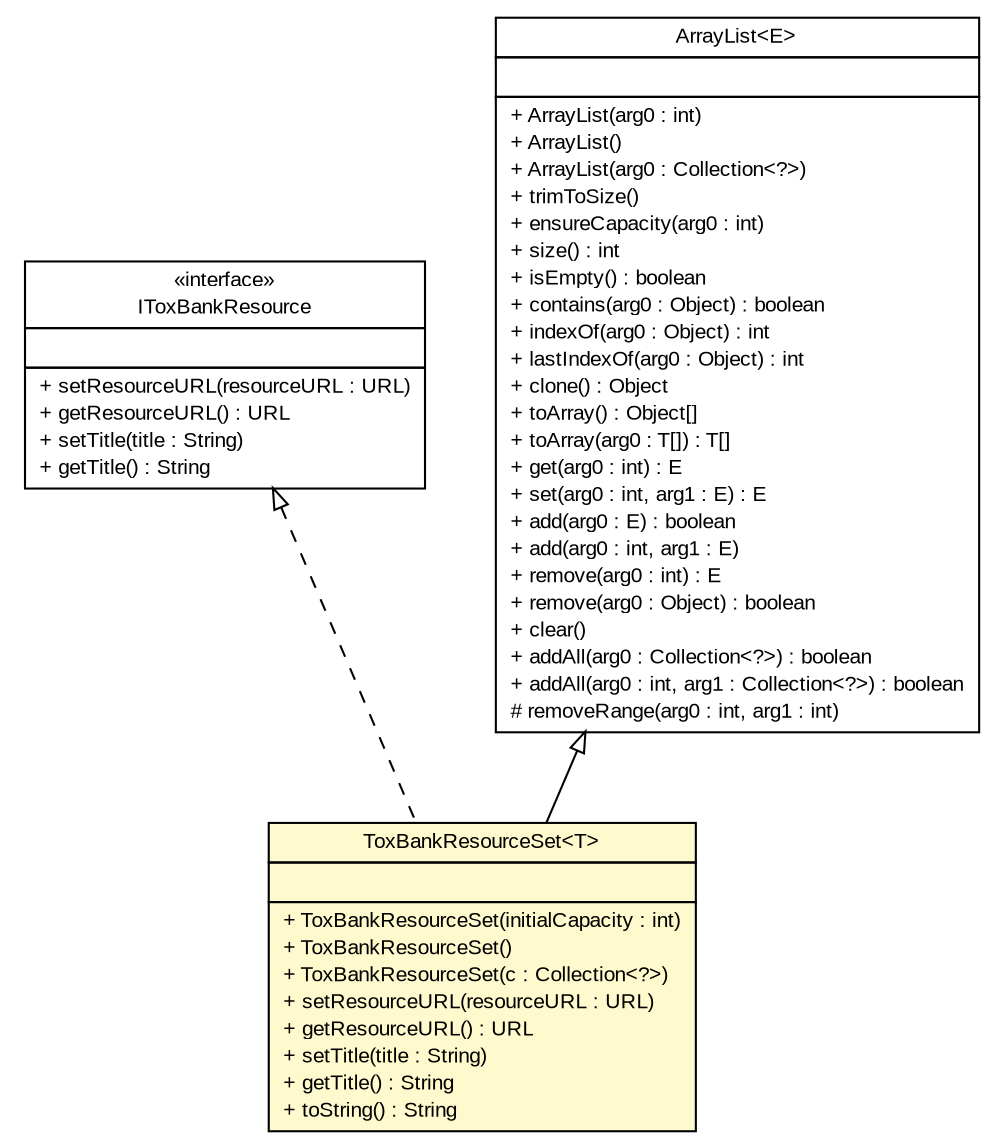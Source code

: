#!/usr/local/bin/dot
#
# Class diagram 
# Generated by UmlGraph version 4.6 (http://www.spinellis.gr/sw/umlgraph)
#

digraph G {
	edge [fontname="arial",fontsize=10,labelfontname="arial",labelfontsize=10];
	node [fontname="arial",fontsize=10,shape=plaintext];
	// net.toxbank.client.resource.ToxBankResourceSet<T>
	c587 [label=<<table border="0" cellborder="1" cellspacing="0" cellpadding="2" port="p" bgcolor="lemonChiffon" href="./ToxBankResourceSet.html">
		<tr><td><table border="0" cellspacing="0" cellpadding="1">
			<tr><td> ToxBankResourceSet&lt;T&gt; </td></tr>
		</table></td></tr>
		<tr><td><table border="0" cellspacing="0" cellpadding="1">
			<tr><td align="left">  </td></tr>
		</table></td></tr>
		<tr><td><table border="0" cellspacing="0" cellpadding="1">
			<tr><td align="left"> + ToxBankResourceSet(initialCapacity : int) </td></tr>
			<tr><td align="left"> + ToxBankResourceSet() </td></tr>
			<tr><td align="left"> + ToxBankResourceSet(c : Collection&lt;?&gt;) </td></tr>
			<tr><td align="left"> + setResourceURL(resourceURL : URL) </td></tr>
			<tr><td align="left"> + getResourceURL() : URL </td></tr>
			<tr><td align="left"> + setTitle(title : String) </td></tr>
			<tr><td align="left"> + getTitle() : String </td></tr>
			<tr><td align="left"> + toString() : String </td></tr>
		</table></td></tr>
		</table>>, fontname="arial", fontcolor="black", fontsize=10.0];
	// net.toxbank.client.resource.IToxBankResource
	c594 [label=<<table border="0" cellborder="1" cellspacing="0" cellpadding="2" port="p" href="./IToxBankResource.html">
		<tr><td><table border="0" cellspacing="0" cellpadding="1">
			<tr><td> &laquo;interface&raquo; </td></tr>
			<tr><td> IToxBankResource </td></tr>
		</table></td></tr>
		<tr><td><table border="0" cellspacing="0" cellpadding="1">
			<tr><td align="left">  </td></tr>
		</table></td></tr>
		<tr><td><table border="0" cellspacing="0" cellpadding="1">
			<tr><td align="left"> + setResourceURL(resourceURL : URL) </td></tr>
			<tr><td align="left"> + getResourceURL() : URL </td></tr>
			<tr><td align="left"> + setTitle(title : String) </td></tr>
			<tr><td align="left"> + getTitle() : String </td></tr>
		</table></td></tr>
		</table>>, fontname="arial", fontcolor="black", fontsize=10.0];
	//net.toxbank.client.resource.ToxBankResourceSet<T> extends java.util.ArrayList<T>
	c606:p -> c587:p [dir=back,arrowtail=empty];
	//net.toxbank.client.resource.ToxBankResourceSet<T> implements net.toxbank.client.resource.IToxBankResource
	c594:p -> c587:p [dir=back,arrowtail=empty,style=dashed];
	// java.util.ArrayList<E>
	c606 [label=<<table border="0" cellborder="1" cellspacing="0" cellpadding="2" port="p" href="http://java.sun.com/javase/6/docs/api/java/util/ArrayList.html">
		<tr><td><table border="0" cellspacing="0" cellpadding="1">
			<tr><td> ArrayList&lt;E&gt; </td></tr>
		</table></td></tr>
		<tr><td><table border="0" cellspacing="0" cellpadding="1">
			<tr><td align="left">  </td></tr>
		</table></td></tr>
		<tr><td><table border="0" cellspacing="0" cellpadding="1">
			<tr><td align="left"> + ArrayList(arg0 : int) </td></tr>
			<tr><td align="left"> + ArrayList() </td></tr>
			<tr><td align="left"> + ArrayList(arg0 : Collection&lt;?&gt;) </td></tr>
			<tr><td align="left"> + trimToSize() </td></tr>
			<tr><td align="left"> + ensureCapacity(arg0 : int) </td></tr>
			<tr><td align="left"> + size() : int </td></tr>
			<tr><td align="left"> + isEmpty() : boolean </td></tr>
			<tr><td align="left"> + contains(arg0 : Object) : boolean </td></tr>
			<tr><td align="left"> + indexOf(arg0 : Object) : int </td></tr>
			<tr><td align="left"> + lastIndexOf(arg0 : Object) : int </td></tr>
			<tr><td align="left"> + clone() : Object </td></tr>
			<tr><td align="left"> + toArray() : Object[] </td></tr>
			<tr><td align="left"> + toArray(arg0 : T[]) : T[] </td></tr>
			<tr><td align="left"> + get(arg0 : int) : E </td></tr>
			<tr><td align="left"> + set(arg0 : int, arg1 : E) : E </td></tr>
			<tr><td align="left"> + add(arg0 : E) : boolean </td></tr>
			<tr><td align="left"> + add(arg0 : int, arg1 : E) </td></tr>
			<tr><td align="left"> + remove(arg0 : int) : E </td></tr>
			<tr><td align="left"> + remove(arg0 : Object) : boolean </td></tr>
			<tr><td align="left"> + clear() </td></tr>
			<tr><td align="left"> + addAll(arg0 : Collection&lt;?&gt;) : boolean </td></tr>
			<tr><td align="left"> + addAll(arg0 : int, arg1 : Collection&lt;?&gt;) : boolean </td></tr>
			<tr><td align="left"> # removeRange(arg0 : int, arg1 : int) </td></tr>
		</table></td></tr>
		</table>>, fontname="arial", fontcolor="black", fontsize=10.0];
}

